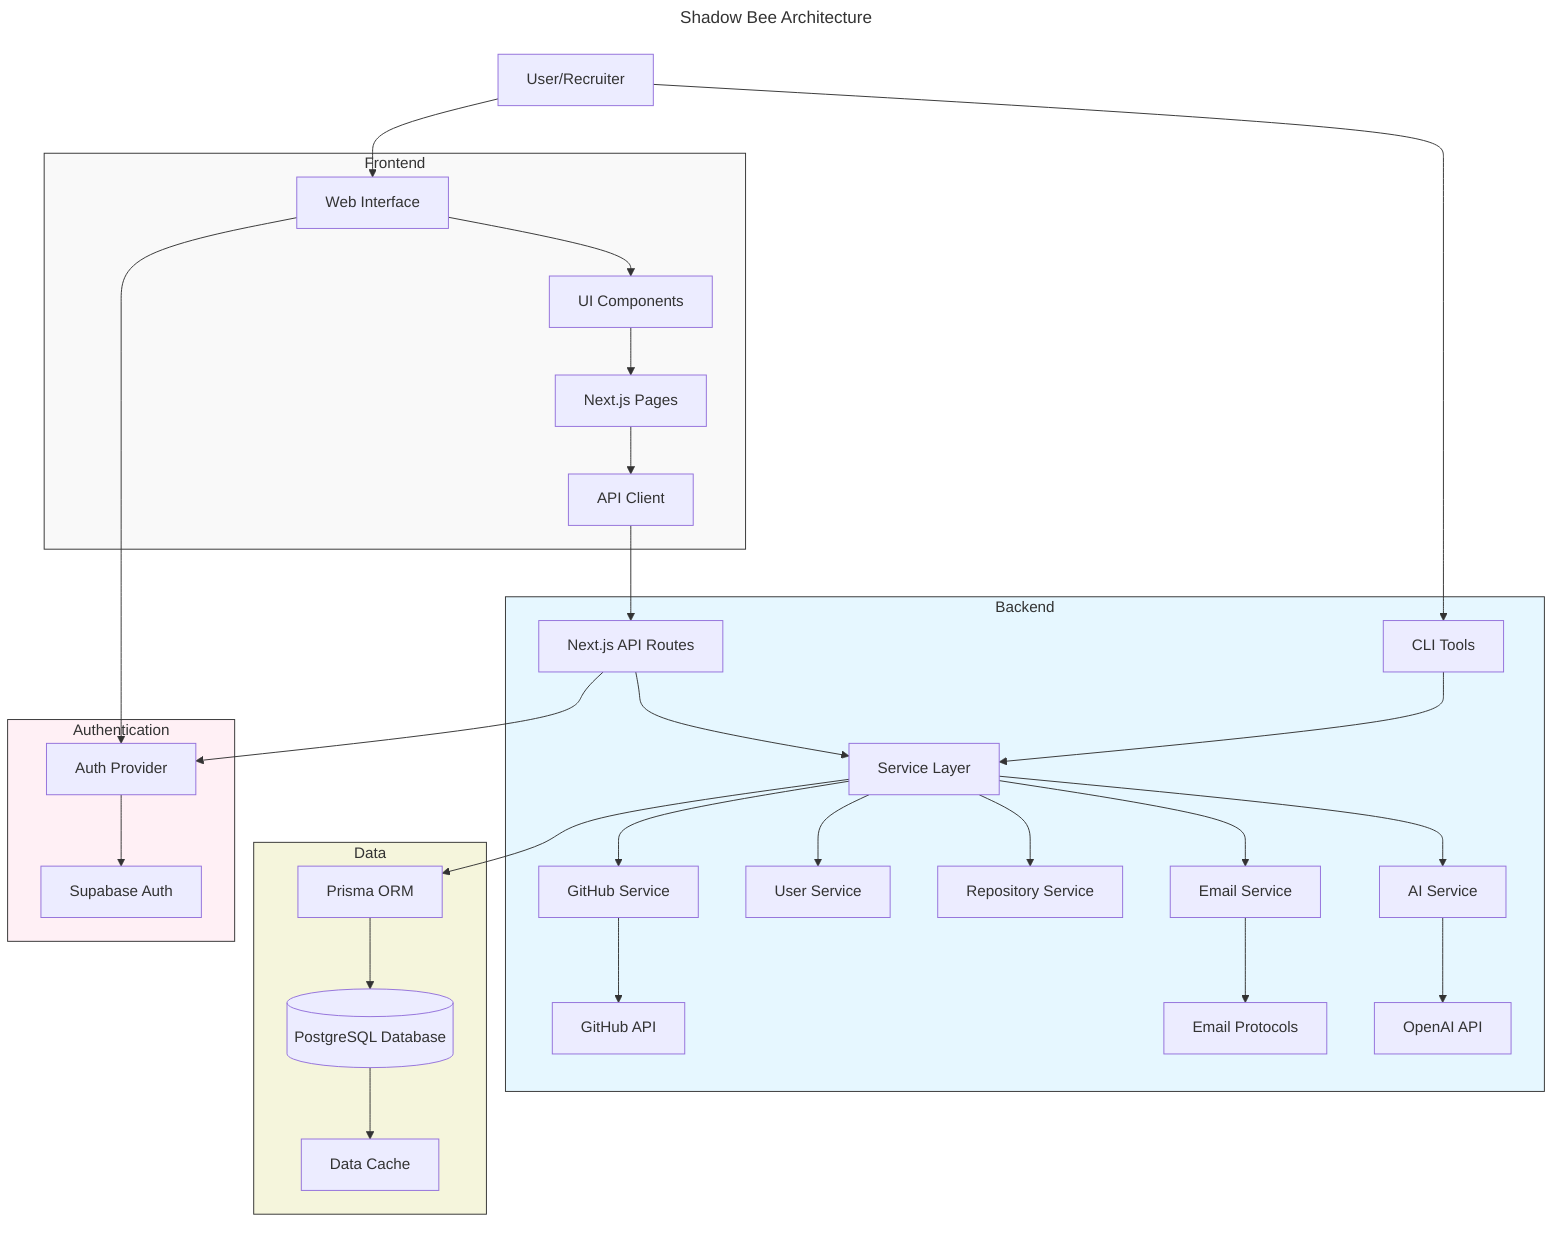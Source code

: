 ---
title: Shadow Bee Architecture
---
graph TB
    User[User/Recruiter] --> WebUI[Web Interface]
    User --> CLI[CLI Tools]
    
    subgraph Frontend
        WebUI --> Components[UI Components]
        Components --> Pages[Next.js Pages]
        Pages --> APIClient[API Client]
    end
    
    subgraph Backend
        APIClient --> APIRoutes[Next.js API Routes]
        CLI --> Services[Service Layer]
        APIRoutes --> Services
        Services --> GithubService[GitHub Service]
        Services --> UserService[User Service]
        Services --> RepoService[Repository Service]
        Services --> EmailService[Email Service]
        Services --> AIService[AI Service]
        
        GithubService --> GithubAPI[GitHub API]
        EmailService --> EmailProtocols[Email Protocols]
        AIService --> OpenAI[OpenAI API]
    end
    
    subgraph Data
        Services --> ORM[Prisma ORM]
        ORM --> Database[(PostgreSQL Database)]
        Database --> Cache[Data Cache]
    end
    
    subgraph Authentication
        WebUI --> Auth[Auth Provider]
        APIRoutes --> Auth
        Auth --> SupabaseAuth[Supabase Auth]
    end
    
    classDef frontend fill:#f9f9f9,stroke:#333,stroke-width:1px;
    classDef backend fill:#e6f7ff,stroke:#333,stroke-width:1px;
    classDef data fill:#f5f5dc,stroke:#333,stroke-width:1px;
    classDef auth fill:#fff0f5,stroke:#333,stroke-width:1px;
    
    class Frontend frontend;
    class Backend backend;
    class Data data;
    class Authentication auth;